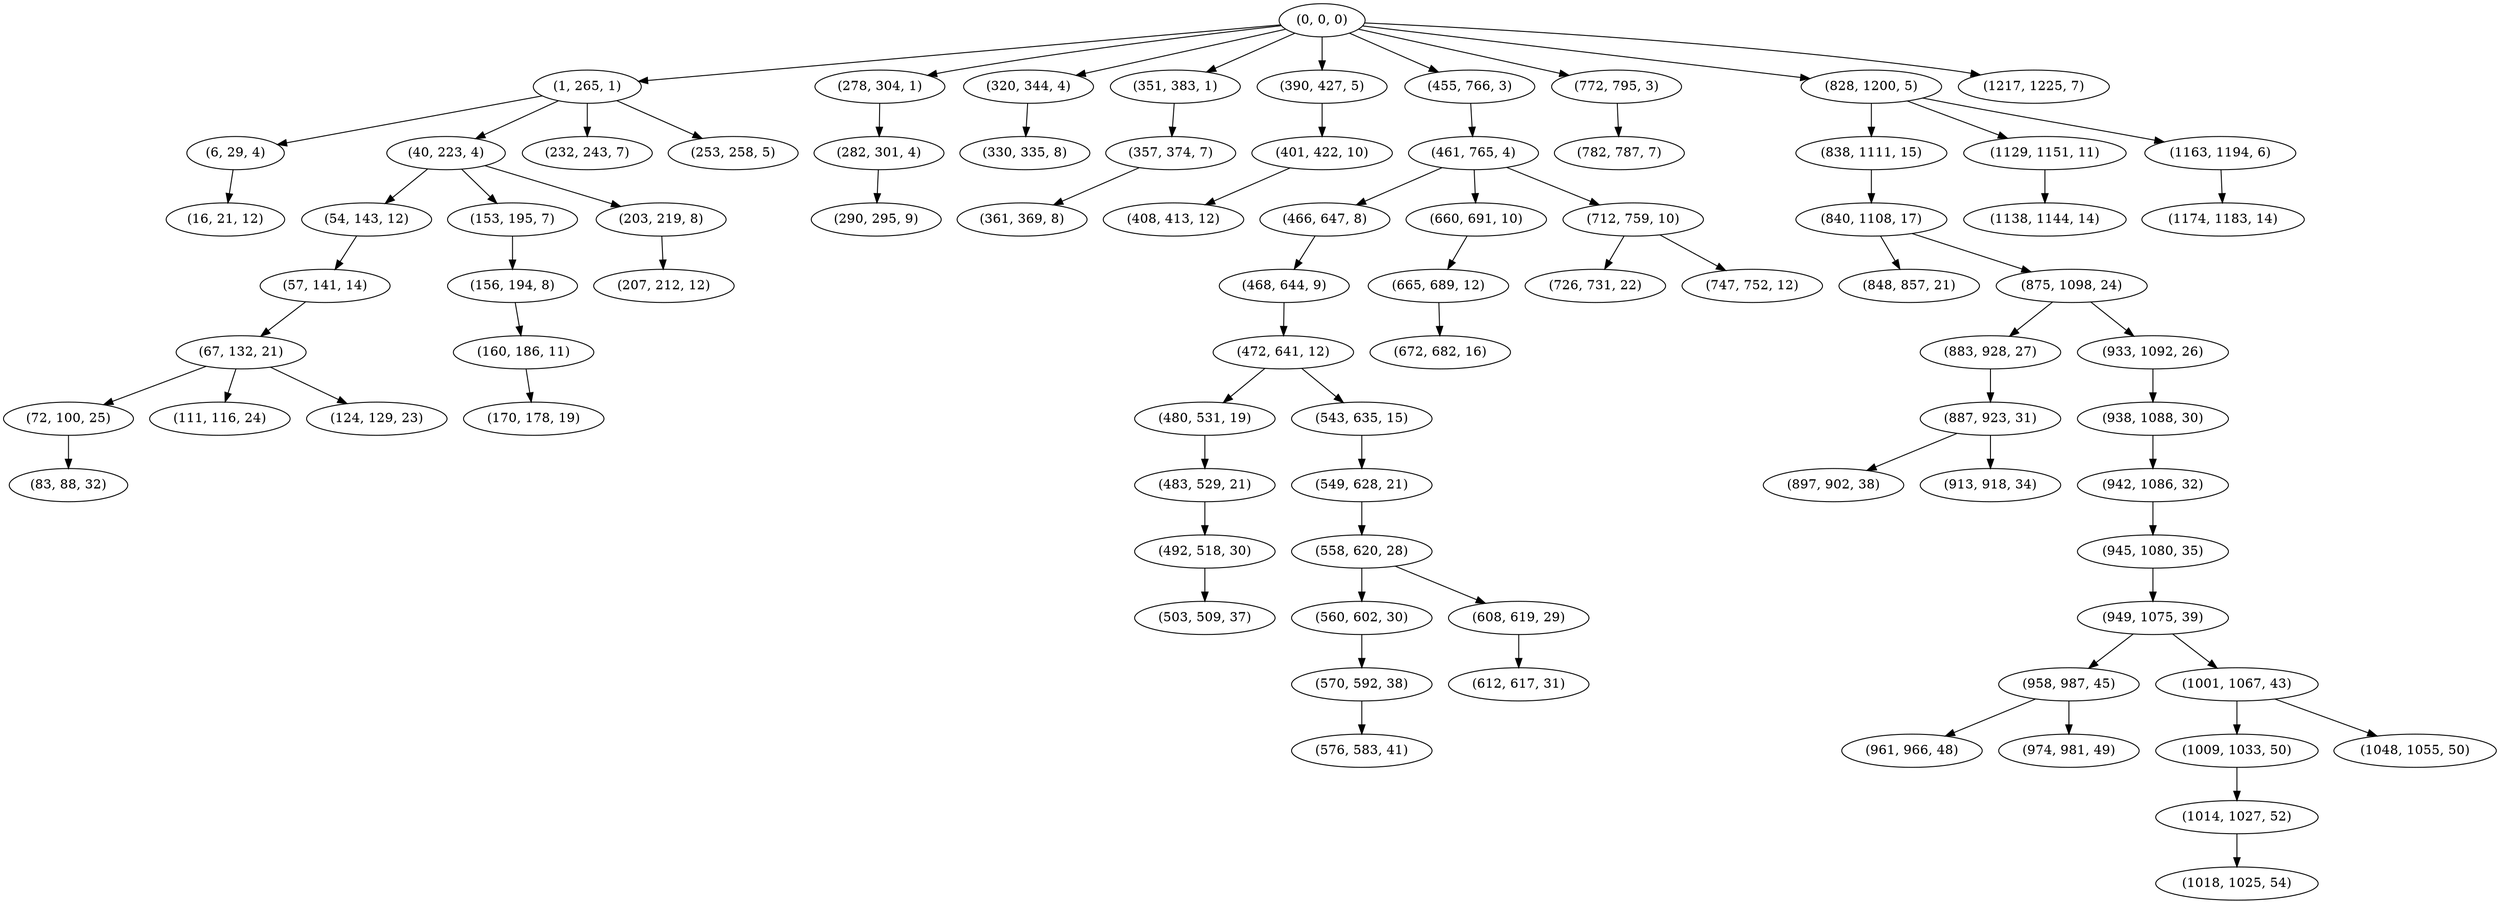 digraph tree {
    "(0, 0, 0)";
    "(1, 265, 1)";
    "(6, 29, 4)";
    "(16, 21, 12)";
    "(40, 223, 4)";
    "(54, 143, 12)";
    "(57, 141, 14)";
    "(67, 132, 21)";
    "(72, 100, 25)";
    "(83, 88, 32)";
    "(111, 116, 24)";
    "(124, 129, 23)";
    "(153, 195, 7)";
    "(156, 194, 8)";
    "(160, 186, 11)";
    "(170, 178, 19)";
    "(203, 219, 8)";
    "(207, 212, 12)";
    "(232, 243, 7)";
    "(253, 258, 5)";
    "(278, 304, 1)";
    "(282, 301, 4)";
    "(290, 295, 9)";
    "(320, 344, 4)";
    "(330, 335, 8)";
    "(351, 383, 1)";
    "(357, 374, 7)";
    "(361, 369, 8)";
    "(390, 427, 5)";
    "(401, 422, 10)";
    "(408, 413, 12)";
    "(455, 766, 3)";
    "(461, 765, 4)";
    "(466, 647, 8)";
    "(468, 644, 9)";
    "(472, 641, 12)";
    "(480, 531, 19)";
    "(483, 529, 21)";
    "(492, 518, 30)";
    "(503, 509, 37)";
    "(543, 635, 15)";
    "(549, 628, 21)";
    "(558, 620, 28)";
    "(560, 602, 30)";
    "(570, 592, 38)";
    "(576, 583, 41)";
    "(608, 619, 29)";
    "(612, 617, 31)";
    "(660, 691, 10)";
    "(665, 689, 12)";
    "(672, 682, 16)";
    "(712, 759, 10)";
    "(726, 731, 22)";
    "(747, 752, 12)";
    "(772, 795, 3)";
    "(782, 787, 7)";
    "(828, 1200, 5)";
    "(838, 1111, 15)";
    "(840, 1108, 17)";
    "(848, 857, 21)";
    "(875, 1098, 24)";
    "(883, 928, 27)";
    "(887, 923, 31)";
    "(897, 902, 38)";
    "(913, 918, 34)";
    "(933, 1092, 26)";
    "(938, 1088, 30)";
    "(942, 1086, 32)";
    "(945, 1080, 35)";
    "(949, 1075, 39)";
    "(958, 987, 45)";
    "(961, 966, 48)";
    "(974, 981, 49)";
    "(1001, 1067, 43)";
    "(1009, 1033, 50)";
    "(1014, 1027, 52)";
    "(1018, 1025, 54)";
    "(1048, 1055, 50)";
    "(1129, 1151, 11)";
    "(1138, 1144, 14)";
    "(1163, 1194, 6)";
    "(1174, 1183, 14)";
    "(1217, 1225, 7)";
    "(0, 0, 0)" -> "(1, 265, 1)";
    "(0, 0, 0)" -> "(278, 304, 1)";
    "(0, 0, 0)" -> "(320, 344, 4)";
    "(0, 0, 0)" -> "(351, 383, 1)";
    "(0, 0, 0)" -> "(390, 427, 5)";
    "(0, 0, 0)" -> "(455, 766, 3)";
    "(0, 0, 0)" -> "(772, 795, 3)";
    "(0, 0, 0)" -> "(828, 1200, 5)";
    "(0, 0, 0)" -> "(1217, 1225, 7)";
    "(1, 265, 1)" -> "(6, 29, 4)";
    "(1, 265, 1)" -> "(40, 223, 4)";
    "(1, 265, 1)" -> "(232, 243, 7)";
    "(1, 265, 1)" -> "(253, 258, 5)";
    "(6, 29, 4)" -> "(16, 21, 12)";
    "(40, 223, 4)" -> "(54, 143, 12)";
    "(40, 223, 4)" -> "(153, 195, 7)";
    "(40, 223, 4)" -> "(203, 219, 8)";
    "(54, 143, 12)" -> "(57, 141, 14)";
    "(57, 141, 14)" -> "(67, 132, 21)";
    "(67, 132, 21)" -> "(72, 100, 25)";
    "(67, 132, 21)" -> "(111, 116, 24)";
    "(67, 132, 21)" -> "(124, 129, 23)";
    "(72, 100, 25)" -> "(83, 88, 32)";
    "(153, 195, 7)" -> "(156, 194, 8)";
    "(156, 194, 8)" -> "(160, 186, 11)";
    "(160, 186, 11)" -> "(170, 178, 19)";
    "(203, 219, 8)" -> "(207, 212, 12)";
    "(278, 304, 1)" -> "(282, 301, 4)";
    "(282, 301, 4)" -> "(290, 295, 9)";
    "(320, 344, 4)" -> "(330, 335, 8)";
    "(351, 383, 1)" -> "(357, 374, 7)";
    "(357, 374, 7)" -> "(361, 369, 8)";
    "(390, 427, 5)" -> "(401, 422, 10)";
    "(401, 422, 10)" -> "(408, 413, 12)";
    "(455, 766, 3)" -> "(461, 765, 4)";
    "(461, 765, 4)" -> "(466, 647, 8)";
    "(461, 765, 4)" -> "(660, 691, 10)";
    "(461, 765, 4)" -> "(712, 759, 10)";
    "(466, 647, 8)" -> "(468, 644, 9)";
    "(468, 644, 9)" -> "(472, 641, 12)";
    "(472, 641, 12)" -> "(480, 531, 19)";
    "(472, 641, 12)" -> "(543, 635, 15)";
    "(480, 531, 19)" -> "(483, 529, 21)";
    "(483, 529, 21)" -> "(492, 518, 30)";
    "(492, 518, 30)" -> "(503, 509, 37)";
    "(543, 635, 15)" -> "(549, 628, 21)";
    "(549, 628, 21)" -> "(558, 620, 28)";
    "(558, 620, 28)" -> "(560, 602, 30)";
    "(558, 620, 28)" -> "(608, 619, 29)";
    "(560, 602, 30)" -> "(570, 592, 38)";
    "(570, 592, 38)" -> "(576, 583, 41)";
    "(608, 619, 29)" -> "(612, 617, 31)";
    "(660, 691, 10)" -> "(665, 689, 12)";
    "(665, 689, 12)" -> "(672, 682, 16)";
    "(712, 759, 10)" -> "(726, 731, 22)";
    "(712, 759, 10)" -> "(747, 752, 12)";
    "(772, 795, 3)" -> "(782, 787, 7)";
    "(828, 1200, 5)" -> "(838, 1111, 15)";
    "(828, 1200, 5)" -> "(1129, 1151, 11)";
    "(828, 1200, 5)" -> "(1163, 1194, 6)";
    "(838, 1111, 15)" -> "(840, 1108, 17)";
    "(840, 1108, 17)" -> "(848, 857, 21)";
    "(840, 1108, 17)" -> "(875, 1098, 24)";
    "(875, 1098, 24)" -> "(883, 928, 27)";
    "(875, 1098, 24)" -> "(933, 1092, 26)";
    "(883, 928, 27)" -> "(887, 923, 31)";
    "(887, 923, 31)" -> "(897, 902, 38)";
    "(887, 923, 31)" -> "(913, 918, 34)";
    "(933, 1092, 26)" -> "(938, 1088, 30)";
    "(938, 1088, 30)" -> "(942, 1086, 32)";
    "(942, 1086, 32)" -> "(945, 1080, 35)";
    "(945, 1080, 35)" -> "(949, 1075, 39)";
    "(949, 1075, 39)" -> "(958, 987, 45)";
    "(949, 1075, 39)" -> "(1001, 1067, 43)";
    "(958, 987, 45)" -> "(961, 966, 48)";
    "(958, 987, 45)" -> "(974, 981, 49)";
    "(1001, 1067, 43)" -> "(1009, 1033, 50)";
    "(1001, 1067, 43)" -> "(1048, 1055, 50)";
    "(1009, 1033, 50)" -> "(1014, 1027, 52)";
    "(1014, 1027, 52)" -> "(1018, 1025, 54)";
    "(1129, 1151, 11)" -> "(1138, 1144, 14)";
    "(1163, 1194, 6)" -> "(1174, 1183, 14)";
}
